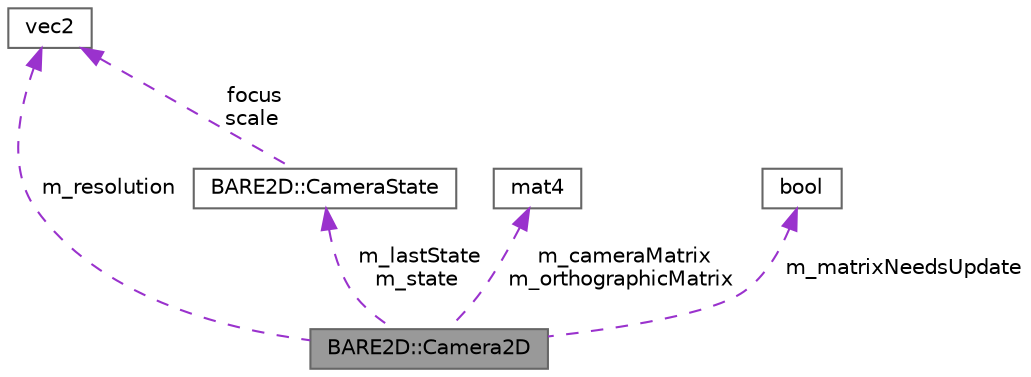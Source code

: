 digraph "BARE2D::Camera2D"
{
 // INTERACTIVE_SVG=YES
 // LATEX_PDF_SIZE
  bgcolor="transparent";
  edge [fontname=Helvetica,fontsize=10,labelfontname=Helvetica,labelfontsize=10];
  node [fontname=Helvetica,fontsize=10,shape=box,height=0.2,width=0.4];
  Node1 [label="BARE2D::Camera2D",height=0.2,width=0.4,color="gray40", fillcolor="grey60", style="filled", fontcolor="black",tooltip="The basic camera for a 2D world. There are two spaces - the Worldspace and the Viewspace...."];
  Node2 -> Node1 [dir="back",color="darkorchid3",style="dashed",label=" m_resolution" ];
  Node2 [label="vec2",height=0.2,width=0.4,color="gray40", fillcolor="white", style="filled",tooltip=" "];
  Node3 -> Node1 [dir="back",color="darkorchid3",style="dashed",label=" m_lastState\nm_state" ];
  Node3 [label="BARE2D::CameraState",height=0.2,width=0.4,color="gray40", fillcolor="white", style="filled",URL="$struct_b_a_r_e2_d_1_1_camera_state.html",tooltip="Holds some basic information that the camera holds in a state."];
  Node2 -> Node3 [dir="back",color="darkorchid3",style="dashed",label=" focus\nscale" ];
  Node4 -> Node1 [dir="back",color="darkorchid3",style="dashed",label=" m_cameraMatrix\nm_orthographicMatrix" ];
  Node4 [label="mat4",height=0.2,width=0.4,color="gray40", fillcolor="white", style="filled",tooltip=" "];
  Node5 -> Node1 [dir="back",color="darkorchid3",style="dashed",label=" m_matrixNeedsUpdate" ];
  Node5 [label="bool",height=0.2,width=0.4,color="gray40", fillcolor="white", style="filled",tooltip=" "];
}
